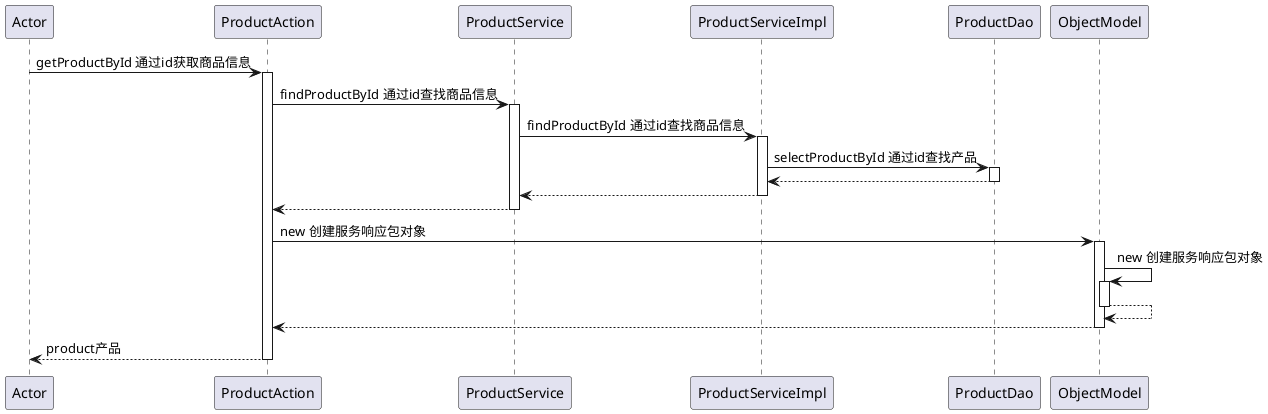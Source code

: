 @startuml
participant Actor
Actor -> ProductAction : getProductById 通过id获取商品信息
activate ProductAction
ProductAction -> ProductService : findProductById 通过id查找商品信息
activate ProductService
ProductService -> ProductServiceImpl : findProductById 通过id查找商品信息
activate ProductServiceImpl
ProductServiceImpl -> ProductDao : selectProductById 通过id查找产品
activate ProductDao
ProductDao --> ProductServiceImpl
deactivate ProductDao
ProductServiceImpl --> ProductService
deactivate ProductServiceImpl
ProductService --> ProductAction
deactivate ProductService
ProductAction -> ObjectModel : new 创建服务响应包对象
activate ObjectModel
ObjectModel -> ObjectModel : new 创建服务响应包对象
activate ObjectModel
ObjectModel --> ObjectModel
deactivate ObjectModel
ObjectModel --> ProductAction
deactivate ObjectModel
return product产品
@enduml